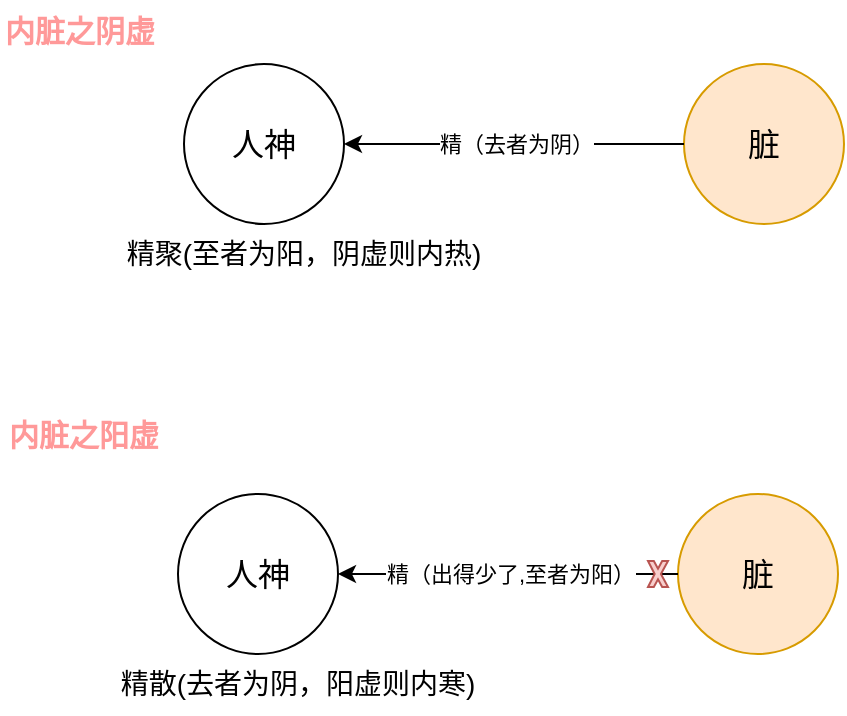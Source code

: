 <mxfile version="24.6.1" type="device">
  <diagram name="第 1 页" id="FAxyJCZb2OYBetN2Dcmv">
    <mxGraphModel dx="1050" dy="621" grid="1" gridSize="10" guides="1" tooltips="1" connect="1" arrows="1" fold="1" page="1" pageScale="1" pageWidth="827" pageHeight="1169" math="0" shadow="0">
      <root>
        <mxCell id="0" />
        <mxCell id="1" parent="0" />
        <mxCell id="2IG1ggF4Ktj4NxFq5ozq-3" value="内脏之阴虚" style="text;html=1;align=center;verticalAlign=middle;whiteSpace=wrap;rounded=0;fontSize=15;fontStyle=1;fontColor=#FF9999;" vertex="1" parent="1">
          <mxGeometry x="33" y="125" width="80" height="30" as="geometry" />
        </mxCell>
        <mxCell id="2IG1ggF4Ktj4NxFq5ozq-12" value="内脏之阳虚" style="text;html=1;align=center;verticalAlign=middle;whiteSpace=wrap;rounded=0;fontSize=15;fontStyle=1;fontColor=#FF9999;" vertex="1" parent="1">
          <mxGeometry x="35" y="327" width="80" height="30" as="geometry" />
        </mxCell>
        <mxCell id="2IG1ggF4Ktj4NxFq5ozq-17" value="" style="group" vertex="1" connectable="0" parent="1">
          <mxGeometry x="95" y="157" width="360" height="110" as="geometry" />
        </mxCell>
        <mxCell id="2IG1ggF4Ktj4NxFq5ozq-1" value="脏" style="ellipse;whiteSpace=wrap;html=1;aspect=fixed;fontSize=16;fillColor=#ffe6cc;strokeColor=#d79b00;" vertex="1" parent="2IG1ggF4Ktj4NxFq5ozq-17">
          <mxGeometry x="280" width="80" height="80" as="geometry" />
        </mxCell>
        <mxCell id="2IG1ggF4Ktj4NxFq5ozq-2" value="人神" style="ellipse;whiteSpace=wrap;html=1;aspect=fixed;fontSize=16;" vertex="1" parent="2IG1ggF4Ktj4NxFq5ozq-17">
          <mxGeometry x="30" width="80" height="80" as="geometry" />
        </mxCell>
        <mxCell id="2IG1ggF4Ktj4NxFq5ozq-4" value="" style="endArrow=classic;html=1;rounded=0;entryX=1;entryY=0.5;entryDx=0;entryDy=0;exitX=0;exitY=0.5;exitDx=0;exitDy=0;" edge="1" parent="2IG1ggF4Ktj4NxFq5ozq-17" source="2IG1ggF4Ktj4NxFq5ozq-1" target="2IG1ggF4Ktj4NxFq5ozq-2">
          <mxGeometry width="50" height="50" relative="1" as="geometry">
            <mxPoint x="260" y="60" as="sourcePoint" />
            <mxPoint x="86.284" y="42.716" as="targetPoint" />
          </mxGeometry>
        </mxCell>
        <mxCell id="2IG1ggF4Ktj4NxFq5ozq-6" value="Text" style="edgeLabel;html=1;align=center;verticalAlign=middle;resizable=0;points=[];" vertex="1" connectable="0" parent="2IG1ggF4Ktj4NxFq5ozq-4">
          <mxGeometry x="0.031" y="1" relative="1" as="geometry">
            <mxPoint as="offset" />
          </mxGeometry>
        </mxCell>
        <mxCell id="2IG1ggF4Ktj4NxFq5ozq-8" value="精（去者为阴）" style="edgeLabel;html=1;align=center;verticalAlign=middle;resizable=0;points=[];" vertex="1" connectable="0" parent="2IG1ggF4Ktj4NxFq5ozq-4">
          <mxGeometry x="-0.01" relative="1" as="geometry">
            <mxPoint as="offset" />
          </mxGeometry>
        </mxCell>
        <mxCell id="2IG1ggF4Ktj4NxFq5ozq-7" value="精聚(至者为阳，阴虚则内热)" style="text;html=1;align=center;verticalAlign=middle;whiteSpace=wrap;rounded=0;fontSize=14;" vertex="1" parent="2IG1ggF4Ktj4NxFq5ozq-17">
          <mxGeometry y="80" width="180" height="30" as="geometry" />
        </mxCell>
        <mxCell id="2IG1ggF4Ktj4NxFq5ozq-18" value="" style="group" vertex="1" connectable="0" parent="1">
          <mxGeometry x="92" y="372" width="360" height="110" as="geometry" />
        </mxCell>
        <mxCell id="2IG1ggF4Ktj4NxFq5ozq-10" value="脏" style="ellipse;whiteSpace=wrap;html=1;aspect=fixed;fontSize=16;fillColor=#ffe6cc;strokeColor=#d79b00;" vertex="1" parent="2IG1ggF4Ktj4NxFq5ozq-18">
          <mxGeometry x="280" width="80" height="80" as="geometry" />
        </mxCell>
        <mxCell id="2IG1ggF4Ktj4NxFq5ozq-11" value="人神" style="ellipse;whiteSpace=wrap;html=1;aspect=fixed;fontSize=16;" vertex="1" parent="2IG1ggF4Ktj4NxFq5ozq-18">
          <mxGeometry x="30" width="80" height="80" as="geometry" />
        </mxCell>
        <mxCell id="2IG1ggF4Ktj4NxFq5ozq-13" value="" style="endArrow=classic;html=1;rounded=0;entryX=1;entryY=0.5;entryDx=0;entryDy=0;exitX=0;exitY=0.5;exitDx=0;exitDy=0;" edge="1" parent="2IG1ggF4Ktj4NxFq5ozq-18" source="2IG1ggF4Ktj4NxFq5ozq-10" target="2IG1ggF4Ktj4NxFq5ozq-11">
          <mxGeometry width="50" height="50" relative="1" as="geometry">
            <mxPoint x="260" y="60" as="sourcePoint" />
            <mxPoint x="86.284" y="42.716" as="targetPoint" />
          </mxGeometry>
        </mxCell>
        <mxCell id="2IG1ggF4Ktj4NxFq5ozq-14" value="Text" style="edgeLabel;html=1;align=center;verticalAlign=middle;resizable=0;points=[];" vertex="1" connectable="0" parent="2IG1ggF4Ktj4NxFq5ozq-13">
          <mxGeometry x="0.031" y="1" relative="1" as="geometry">
            <mxPoint as="offset" />
          </mxGeometry>
        </mxCell>
        <mxCell id="2IG1ggF4Ktj4NxFq5ozq-15" value="精（出得少了,至者为阳）" style="edgeLabel;html=1;align=center;verticalAlign=middle;resizable=0;points=[];" vertex="1" connectable="0" parent="2IG1ggF4Ktj4NxFq5ozq-13">
          <mxGeometry x="-0.01" relative="1" as="geometry">
            <mxPoint as="offset" />
          </mxGeometry>
        </mxCell>
        <mxCell id="2IG1ggF4Ktj4NxFq5ozq-16" value="精散(去者为阴，阳虚则内寒)" style="text;html=1;align=center;verticalAlign=middle;whiteSpace=wrap;rounded=0;fontSize=14;" vertex="1" parent="2IG1ggF4Ktj4NxFq5ozq-18">
          <mxGeometry y="80" width="180" height="30" as="geometry" />
        </mxCell>
        <mxCell id="2IG1ggF4Ktj4NxFq5ozq-19" value="" style="verticalLabelPosition=bottom;verticalAlign=top;html=1;shape=mxgraph.basic.x;fillColor=#f8cecc;strokeColor=#b85450;" vertex="1" parent="2IG1ggF4Ktj4NxFq5ozq-18">
          <mxGeometry x="265" y="33.5" width="10" height="13" as="geometry" />
        </mxCell>
      </root>
    </mxGraphModel>
  </diagram>
</mxfile>
